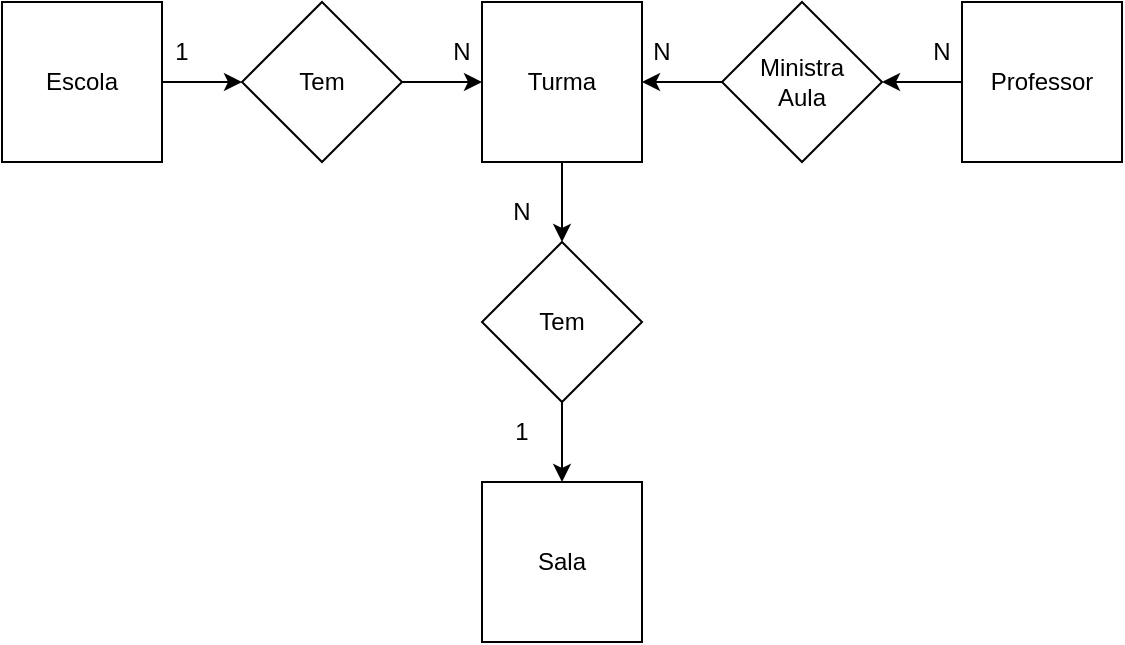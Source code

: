 <mxfile version="22.0.6" type="github">
  <diagram name="Página-1" id="gcJhFy-tVyxwxT-UdP3k">
    <mxGraphModel dx="1434" dy="786" grid="1" gridSize="10" guides="1" tooltips="1" connect="1" arrows="1" fold="1" page="1" pageScale="1" pageWidth="827" pageHeight="1169" math="0" shadow="0">
      <root>
        <mxCell id="0" />
        <mxCell id="1" parent="0" />
        <mxCell id="RyHjuiX3Mehb73fr3Ku3-2" style="edgeStyle=orthogonalEdgeStyle;rounded=0;orthogonalLoop=1;jettySize=auto;html=1;" parent="1" source="RyHjuiX3Mehb73fr3Ku3-1" target="RyHjuiX3Mehb73fr3Ku3-3" edge="1">
          <mxGeometry relative="1" as="geometry">
            <mxPoint x="250" y="140" as="targetPoint" />
          </mxGeometry>
        </mxCell>
        <mxCell id="RyHjuiX3Mehb73fr3Ku3-1" value="Escola" style="whiteSpace=wrap;html=1;aspect=fixed;" parent="1" vertex="1">
          <mxGeometry x="100" y="100" width="80" height="80" as="geometry" />
        </mxCell>
        <mxCell id="RyHjuiX3Mehb73fr3Ku3-4" style="edgeStyle=orthogonalEdgeStyle;rounded=0;orthogonalLoop=1;jettySize=auto;html=1;" parent="1" source="RyHjuiX3Mehb73fr3Ku3-3" target="RyHjuiX3Mehb73fr3Ku3-5" edge="1">
          <mxGeometry relative="1" as="geometry">
            <mxPoint x="340" y="140" as="targetPoint" />
          </mxGeometry>
        </mxCell>
        <mxCell id="RyHjuiX3Mehb73fr3Ku3-3" value="Tem" style="rhombus;whiteSpace=wrap;html=1;" parent="1" vertex="1">
          <mxGeometry x="220" y="100" width="80" height="80" as="geometry" />
        </mxCell>
        <mxCell id="RyHjuiX3Mehb73fr3Ku3-9" style="edgeStyle=orthogonalEdgeStyle;rounded=0;orthogonalLoop=1;jettySize=auto;html=1;" parent="1" source="RyHjuiX3Mehb73fr3Ku3-5" edge="1">
          <mxGeometry relative="1" as="geometry">
            <mxPoint x="380" y="220" as="targetPoint" />
          </mxGeometry>
        </mxCell>
        <mxCell id="RyHjuiX3Mehb73fr3Ku3-5" value="Turma" style="whiteSpace=wrap;html=1;aspect=fixed;" parent="1" vertex="1">
          <mxGeometry x="340" y="100" width="80" height="80" as="geometry" />
        </mxCell>
        <mxCell id="RyHjuiX3Mehb73fr3Ku3-6" value="1" style="text;html=1;strokeColor=none;fillColor=none;align=center;verticalAlign=middle;whiteSpace=wrap;rounded=0;" parent="1" vertex="1">
          <mxGeometry x="160" y="110" width="60" height="30" as="geometry" />
        </mxCell>
        <mxCell id="RyHjuiX3Mehb73fr3Ku3-7" value="N" style="text;html=1;strokeColor=none;fillColor=none;align=center;verticalAlign=middle;whiteSpace=wrap;rounded=0;" parent="1" vertex="1">
          <mxGeometry x="300" y="110" width="60" height="30" as="geometry" />
        </mxCell>
        <mxCell id="RyHjuiX3Mehb73fr3Ku3-14" style="edgeStyle=orthogonalEdgeStyle;rounded=0;orthogonalLoop=1;jettySize=auto;html=1;" parent="1" source="RyHjuiX3Mehb73fr3Ku3-13" target="RyHjuiX3Mehb73fr3Ku3-15" edge="1">
          <mxGeometry relative="1" as="geometry">
            <mxPoint x="380" y="340" as="targetPoint" />
          </mxGeometry>
        </mxCell>
        <mxCell id="RyHjuiX3Mehb73fr3Ku3-13" value="Tem" style="rhombus;whiteSpace=wrap;html=1;" parent="1" vertex="1">
          <mxGeometry x="340" y="220" width="80" height="80" as="geometry" />
        </mxCell>
        <mxCell id="RyHjuiX3Mehb73fr3Ku3-15" value="Sala" style="whiteSpace=wrap;html=1;aspect=fixed;" parent="1" vertex="1">
          <mxGeometry x="340" y="340" width="80" height="80" as="geometry" />
        </mxCell>
        <mxCell id="RyHjuiX3Mehb73fr3Ku3-16" value="N" style="text;html=1;strokeColor=none;fillColor=none;align=center;verticalAlign=middle;whiteSpace=wrap;rounded=0;" parent="1" vertex="1">
          <mxGeometry x="330" y="190" width="60" height="30" as="geometry" />
        </mxCell>
        <mxCell id="RyHjuiX3Mehb73fr3Ku3-17" value="1" style="text;html=1;strokeColor=none;fillColor=none;align=center;verticalAlign=middle;whiteSpace=wrap;rounded=0;" parent="1" vertex="1">
          <mxGeometry x="330" y="300" width="60" height="30" as="geometry" />
        </mxCell>
        <mxCell id="RyHjuiX3Mehb73fr3Ku3-21" style="edgeStyle=orthogonalEdgeStyle;rounded=0;orthogonalLoop=1;jettySize=auto;html=1;entryX=1;entryY=0.5;entryDx=0;entryDy=0;" parent="1" source="RyHjuiX3Mehb73fr3Ku3-18" target="RyHjuiX3Mehb73fr3Ku3-5" edge="1">
          <mxGeometry relative="1" as="geometry" />
        </mxCell>
        <mxCell id="RyHjuiX3Mehb73fr3Ku3-18" value="Ministra&lt;br&gt;Aula" style="rhombus;whiteSpace=wrap;html=1;" parent="1" vertex="1">
          <mxGeometry x="460" y="100" width="80" height="80" as="geometry" />
        </mxCell>
        <mxCell id="RyHjuiX3Mehb73fr3Ku3-22" style="edgeStyle=orthogonalEdgeStyle;rounded=0;orthogonalLoop=1;jettySize=auto;html=1;entryX=1;entryY=0.5;entryDx=0;entryDy=0;" parent="1" source="RyHjuiX3Mehb73fr3Ku3-20" target="RyHjuiX3Mehb73fr3Ku3-18" edge="1">
          <mxGeometry relative="1" as="geometry" />
        </mxCell>
        <mxCell id="RyHjuiX3Mehb73fr3Ku3-20" value="Professor" style="whiteSpace=wrap;html=1;aspect=fixed;" parent="1" vertex="1">
          <mxGeometry x="580" y="100" width="80" height="80" as="geometry" />
        </mxCell>
        <mxCell id="RyHjuiX3Mehb73fr3Ku3-23" value="N" style="text;html=1;strokeColor=none;fillColor=none;align=center;verticalAlign=middle;whiteSpace=wrap;rounded=0;" parent="1" vertex="1">
          <mxGeometry x="400" y="110" width="60" height="30" as="geometry" />
        </mxCell>
        <mxCell id="RyHjuiX3Mehb73fr3Ku3-24" value="N" style="text;html=1;strokeColor=none;fillColor=none;align=center;verticalAlign=middle;whiteSpace=wrap;rounded=0;" parent="1" vertex="1">
          <mxGeometry x="540" y="110" width="60" height="30" as="geometry" />
        </mxCell>
      </root>
    </mxGraphModel>
  </diagram>
</mxfile>
